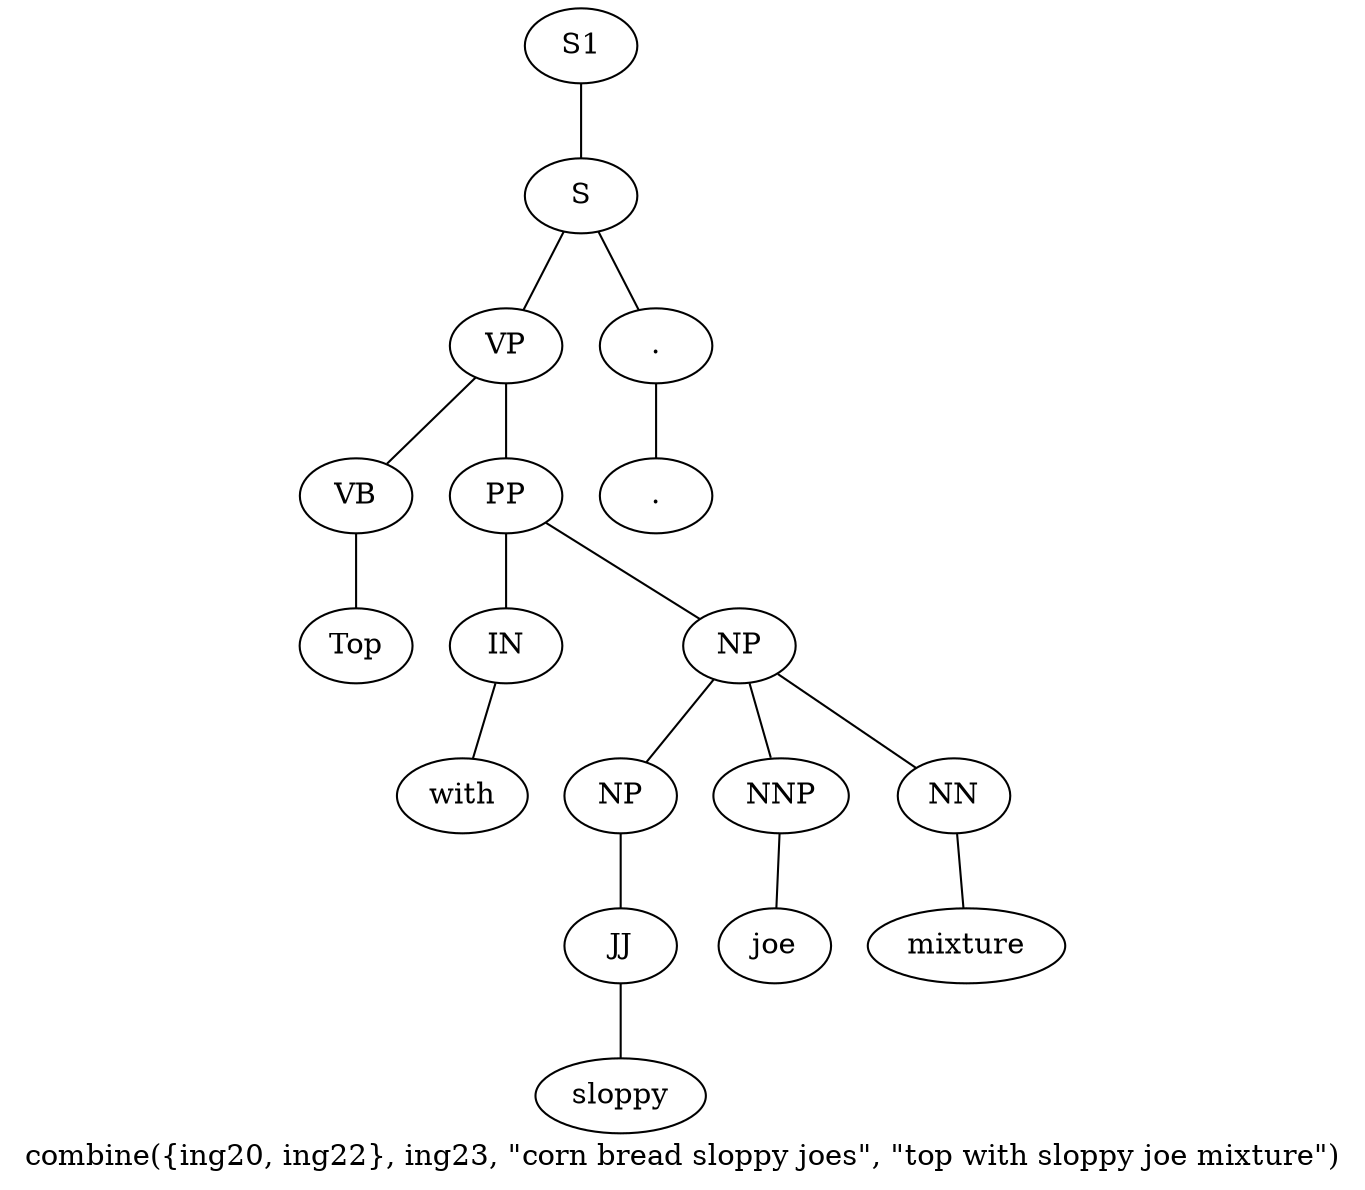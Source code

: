 graph SyntaxGraph {
	label = "combine({ing20, ing22}, ing23, \"corn bread sloppy joes\", \"top with sloppy joe mixture\")";
	Node0 [label="S1"];
	Node1 [label="S"];
	Node2 [label="VP"];
	Node3 [label="VB"];
	Node4 [label="Top"];
	Node5 [label="PP"];
	Node6 [label="IN"];
	Node7 [label="with"];
	Node8 [label="NP"];
	Node9 [label="NP"];
	Node10 [label="JJ"];
	Node11 [label="sloppy"];
	Node12 [label="NNP"];
	Node13 [label="joe"];
	Node14 [label="NN"];
	Node15 [label="mixture"];
	Node16 [label="."];
	Node17 [label="."];

	Node0 -- Node1;
	Node1 -- Node2;
	Node1 -- Node16;
	Node2 -- Node3;
	Node2 -- Node5;
	Node3 -- Node4;
	Node5 -- Node6;
	Node5 -- Node8;
	Node6 -- Node7;
	Node8 -- Node9;
	Node8 -- Node12;
	Node8 -- Node14;
	Node9 -- Node10;
	Node10 -- Node11;
	Node12 -- Node13;
	Node14 -- Node15;
	Node16 -- Node17;
}